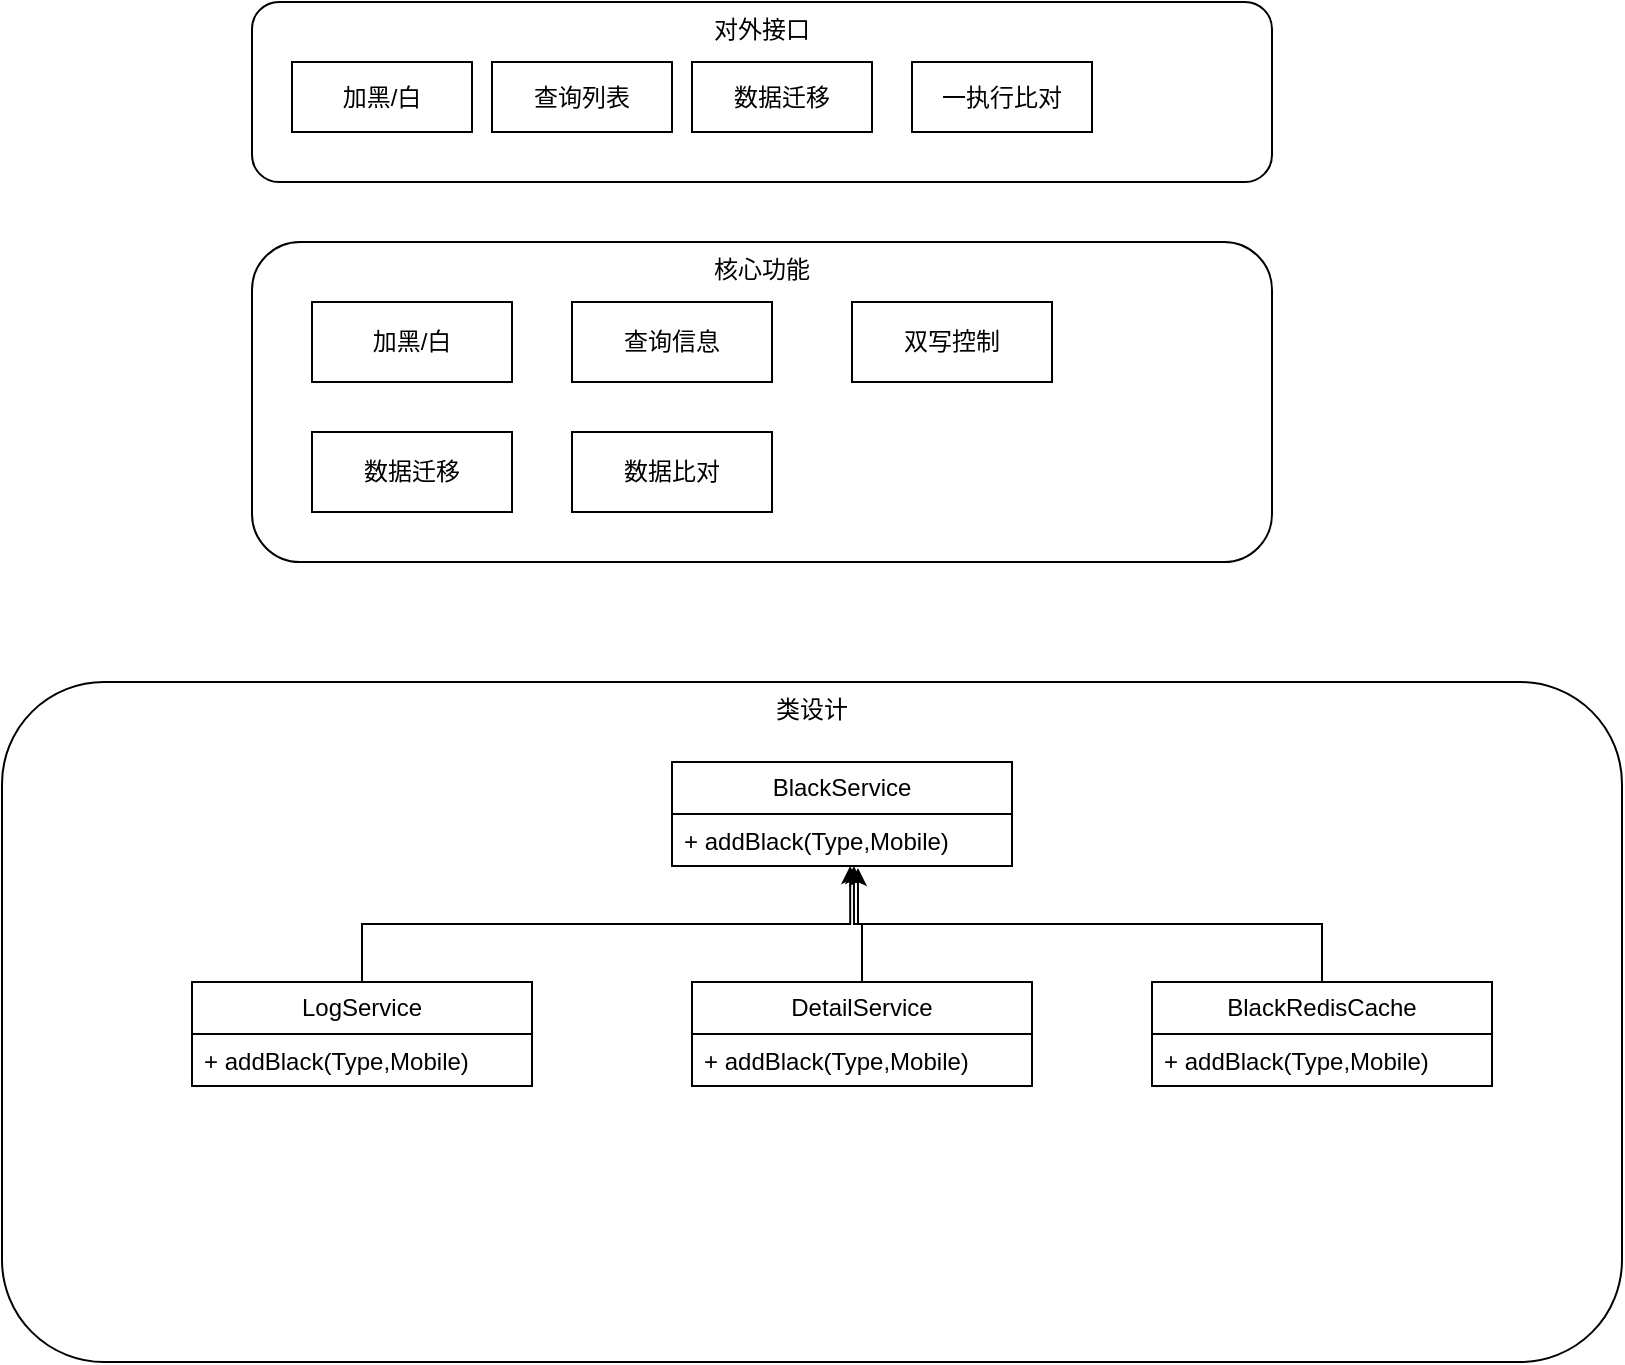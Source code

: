 <mxfile version="21.6.5" type="github">
  <diagram name="第 1 页" id="J0wDb5LOhFrOmeh5foII">
    <mxGraphModel dx="1434" dy="796" grid="1" gridSize="10" guides="1" tooltips="1" connect="1" arrows="1" fold="1" page="1" pageScale="1" pageWidth="827" pageHeight="1169" math="0" shadow="0">
      <root>
        <mxCell id="0" />
        <mxCell id="1" parent="0" />
        <mxCell id="7xZ_5i5Cm7x34CqW2UKj-3" value="对外接口" style="rounded=1;whiteSpace=wrap;html=1;verticalAlign=top;" vertex="1" parent="1">
          <mxGeometry x="170" y="110" width="510" height="90" as="geometry" />
        </mxCell>
        <mxCell id="7xZ_5i5Cm7x34CqW2UKj-2" value="加黑/白" style="rounded=0;whiteSpace=wrap;html=1;verticalAlign=middle;" vertex="1" parent="1">
          <mxGeometry x="190" y="140" width="90" height="35" as="geometry" />
        </mxCell>
        <mxCell id="7xZ_5i5Cm7x34CqW2UKj-4" value="查询列表" style="rounded=0;whiteSpace=wrap;html=1;verticalAlign=middle;" vertex="1" parent="1">
          <mxGeometry x="290" y="140" width="90" height="35" as="geometry" />
        </mxCell>
        <mxCell id="7xZ_5i5Cm7x34CqW2UKj-5" value="数据迁移" style="rounded=0;whiteSpace=wrap;html=1;verticalAlign=middle;" vertex="1" parent="1">
          <mxGeometry x="390" y="140" width="90" height="35" as="geometry" />
        </mxCell>
        <mxCell id="7xZ_5i5Cm7x34CqW2UKj-6" value="核心功能" style="rounded=1;whiteSpace=wrap;html=1;verticalAlign=top;" vertex="1" parent="1">
          <mxGeometry x="170" y="230" width="510" height="160" as="geometry" />
        </mxCell>
        <mxCell id="7xZ_5i5Cm7x34CqW2UKj-7" value="数据迁移" style="rounded=0;whiteSpace=wrap;html=1;" vertex="1" parent="1">
          <mxGeometry x="200" y="325" width="100" height="40" as="geometry" />
        </mxCell>
        <mxCell id="7xZ_5i5Cm7x34CqW2UKj-8" value="加黑/白" style="rounded=0;whiteSpace=wrap;html=1;" vertex="1" parent="1">
          <mxGeometry x="200" y="260" width="100" height="40" as="geometry" />
        </mxCell>
        <mxCell id="7xZ_5i5Cm7x34CqW2UKj-9" value="查询信息" style="rounded=0;whiteSpace=wrap;html=1;" vertex="1" parent="1">
          <mxGeometry x="330" y="260" width="100" height="40" as="geometry" />
        </mxCell>
        <mxCell id="7xZ_5i5Cm7x34CqW2UKj-10" value="数据比对" style="rounded=0;whiteSpace=wrap;html=1;" vertex="1" parent="1">
          <mxGeometry x="330" y="325" width="100" height="40" as="geometry" />
        </mxCell>
        <mxCell id="7xZ_5i5Cm7x34CqW2UKj-11" value="双写控制" style="rounded=0;whiteSpace=wrap;html=1;" vertex="1" parent="1">
          <mxGeometry x="470" y="260" width="100" height="40" as="geometry" />
        </mxCell>
        <mxCell id="7xZ_5i5Cm7x34CqW2UKj-13" value="一执行比对" style="rounded=0;whiteSpace=wrap;html=1;verticalAlign=middle;" vertex="1" parent="1">
          <mxGeometry x="500" y="140" width="90" height="35" as="geometry" />
        </mxCell>
        <mxCell id="7xZ_5i5Cm7x34CqW2UKj-14" value="类设计" style="rounded=1;whiteSpace=wrap;html=1;verticalAlign=top;" vertex="1" parent="1">
          <mxGeometry x="45" y="450" width="810" height="340" as="geometry" />
        </mxCell>
        <mxCell id="7xZ_5i5Cm7x34CqW2UKj-15" value="BlackService" style="swimlane;fontStyle=0;childLayout=stackLayout;horizontal=1;startSize=26;fillColor=none;horizontalStack=0;resizeParent=1;resizeParentMax=0;resizeLast=0;collapsible=1;marginBottom=0;whiteSpace=wrap;html=1;" vertex="1" parent="1">
          <mxGeometry x="380" y="490" width="170" height="52" as="geometry" />
        </mxCell>
        <mxCell id="7xZ_5i5Cm7x34CqW2UKj-16" value="+ addBlack(Type,Mobile)" style="text;strokeColor=none;fillColor=none;align=left;verticalAlign=top;spacingLeft=4;spacingRight=4;overflow=hidden;rotatable=0;points=[[0,0.5],[1,0.5]];portConstraint=eastwest;whiteSpace=wrap;html=1;" vertex="1" parent="7xZ_5i5Cm7x34CqW2UKj-15">
          <mxGeometry y="26" width="170" height="26" as="geometry" />
        </mxCell>
        <mxCell id="7xZ_5i5Cm7x34CqW2UKj-21" style="edgeStyle=orthogonalEdgeStyle;rounded=0;orthogonalLoop=1;jettySize=auto;html=1;entryX=0.524;entryY=1;entryDx=0;entryDy=0;entryPerimeter=0;" edge="1" parent="1" source="7xZ_5i5Cm7x34CqW2UKj-19" target="7xZ_5i5Cm7x34CqW2UKj-16">
          <mxGeometry relative="1" as="geometry" />
        </mxCell>
        <mxCell id="7xZ_5i5Cm7x34CqW2UKj-19" value="LogService" style="swimlane;fontStyle=0;childLayout=stackLayout;horizontal=1;startSize=26;fillColor=none;horizontalStack=0;resizeParent=1;resizeParentMax=0;resizeLast=0;collapsible=1;marginBottom=0;whiteSpace=wrap;html=1;" vertex="1" parent="1">
          <mxGeometry x="140" y="600" width="170" height="52" as="geometry" />
        </mxCell>
        <mxCell id="7xZ_5i5Cm7x34CqW2UKj-20" value="+ addBlack(Type,Mobile)" style="text;strokeColor=none;fillColor=none;align=left;verticalAlign=top;spacingLeft=4;spacingRight=4;overflow=hidden;rotatable=0;points=[[0,0.5],[1,0.5]];portConstraint=eastwest;whiteSpace=wrap;html=1;" vertex="1" parent="7xZ_5i5Cm7x34CqW2UKj-19">
          <mxGeometry y="26" width="170" height="26" as="geometry" />
        </mxCell>
        <mxCell id="7xZ_5i5Cm7x34CqW2UKj-24" style="edgeStyle=orthogonalEdgeStyle;rounded=0;orthogonalLoop=1;jettySize=auto;html=1;entryX=0.535;entryY=1;entryDx=0;entryDy=0;entryPerimeter=0;" edge="1" parent="1" source="7xZ_5i5Cm7x34CqW2UKj-22" target="7xZ_5i5Cm7x34CqW2UKj-16">
          <mxGeometry relative="1" as="geometry" />
        </mxCell>
        <mxCell id="7xZ_5i5Cm7x34CqW2UKj-22" value="DetailService" style="swimlane;fontStyle=0;childLayout=stackLayout;horizontal=1;startSize=26;fillColor=none;horizontalStack=0;resizeParent=1;resizeParentMax=0;resizeLast=0;collapsible=1;marginBottom=0;whiteSpace=wrap;html=1;" vertex="1" parent="1">
          <mxGeometry x="390" y="600" width="170" height="52" as="geometry" />
        </mxCell>
        <mxCell id="7xZ_5i5Cm7x34CqW2UKj-23" value="+ addBlack(Type,Mobile)" style="text;strokeColor=none;fillColor=none;align=left;verticalAlign=top;spacingLeft=4;spacingRight=4;overflow=hidden;rotatable=0;points=[[0,0.5],[1,0.5]];portConstraint=eastwest;whiteSpace=wrap;html=1;" vertex="1" parent="7xZ_5i5Cm7x34CqW2UKj-22">
          <mxGeometry y="26" width="170" height="26" as="geometry" />
        </mxCell>
        <mxCell id="7xZ_5i5Cm7x34CqW2UKj-27" style="edgeStyle=orthogonalEdgeStyle;rounded=0;orthogonalLoop=1;jettySize=auto;html=1;entryX=0.547;entryY=1.038;entryDx=0;entryDy=0;entryPerimeter=0;" edge="1" parent="1" source="7xZ_5i5Cm7x34CqW2UKj-25" target="7xZ_5i5Cm7x34CqW2UKj-16">
          <mxGeometry relative="1" as="geometry" />
        </mxCell>
        <mxCell id="7xZ_5i5Cm7x34CqW2UKj-25" value="BlackRedisCache" style="swimlane;fontStyle=0;childLayout=stackLayout;horizontal=1;startSize=26;fillColor=none;horizontalStack=0;resizeParent=1;resizeParentMax=0;resizeLast=0;collapsible=1;marginBottom=0;whiteSpace=wrap;html=1;" vertex="1" parent="1">
          <mxGeometry x="620" y="600" width="170" height="52" as="geometry" />
        </mxCell>
        <mxCell id="7xZ_5i5Cm7x34CqW2UKj-26" value="+ addBlack(Type,Mobile)" style="text;strokeColor=none;fillColor=none;align=left;verticalAlign=top;spacingLeft=4;spacingRight=4;overflow=hidden;rotatable=0;points=[[0,0.5],[1,0.5]];portConstraint=eastwest;whiteSpace=wrap;html=1;" vertex="1" parent="7xZ_5i5Cm7x34CqW2UKj-25">
          <mxGeometry y="26" width="170" height="26" as="geometry" />
        </mxCell>
      </root>
    </mxGraphModel>
  </diagram>
</mxfile>

